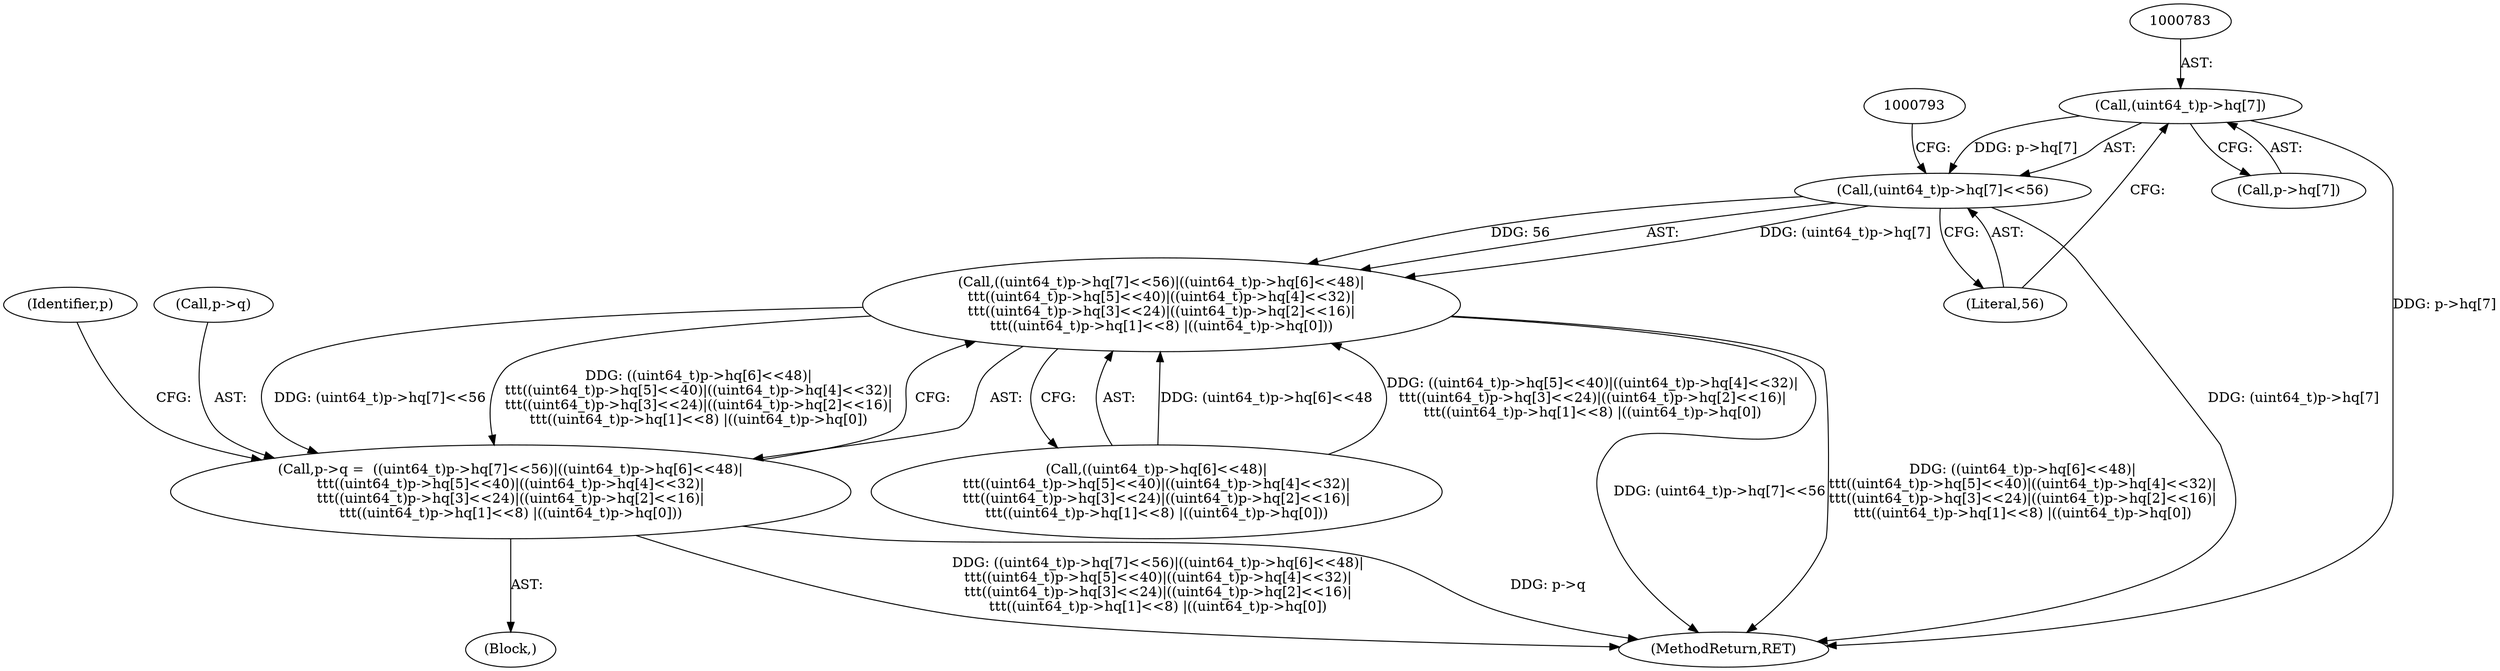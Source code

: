 digraph "0_file_4a284c89d6ef11aca34da65da7d673050a5ea320_2@pointer" {
"1000782" [label="(Call,(uint64_t)p->hq[7])"];
"1000781" [label="(Call,(uint64_t)p->hq[7]<<56)"];
"1000780" [label="(Call,((uint64_t)p->hq[7]<<56)|((uint64_t)p->hq[6]<<48)|\n\t\t\t((uint64_t)p->hq[5]<<40)|((uint64_t)p->hq[4]<<32)|\n\t\t\t((uint64_t)p->hq[3]<<24)|((uint64_t)p->hq[2]<<16)|\n\t\t\t((uint64_t)p->hq[1]<<8) |((uint64_t)p->hq[0]))"];
"1000776" [label="(Call,p->q =  ((uint64_t)p->hq[7]<<56)|((uint64_t)p->hq[6]<<48)|\n\t\t\t((uint64_t)p->hq[5]<<40)|((uint64_t)p->hq[4]<<32)|\n\t\t\t((uint64_t)p->hq[3]<<24)|((uint64_t)p->hq[2]<<16)|\n\t\t\t((uint64_t)p->hq[1]<<8) |((uint64_t)p->hq[0]))"];
"1000781" [label="(Call,(uint64_t)p->hq[7]<<56)"];
"1000782" [label="(Call,(uint64_t)p->hq[7])"];
"1000879" [label="(MethodReturn,RET)"];
"1000784" [label="(Call,p->hq[7])"];
"1000780" [label="(Call,((uint64_t)p->hq[7]<<56)|((uint64_t)p->hq[6]<<48)|\n\t\t\t((uint64_t)p->hq[5]<<40)|((uint64_t)p->hq[4]<<32)|\n\t\t\t((uint64_t)p->hq[3]<<24)|((uint64_t)p->hq[2]<<16)|\n\t\t\t((uint64_t)p->hq[1]<<8) |((uint64_t)p->hq[0]))"];
"1000789" [label="(Literal,56)"];
"1000790" [label="(Call,((uint64_t)p->hq[6]<<48)|\n\t\t\t((uint64_t)p->hq[5]<<40)|((uint64_t)p->hq[4]<<32)|\n\t\t\t((uint64_t)p->hq[3]<<24)|((uint64_t)p->hq[2]<<16)|\n\t\t\t((uint64_t)p->hq[1]<<8) |((uint64_t)p->hq[0]))"];
"1000858" [label="(Identifier,p)"];
"1000776" [label="(Call,p->q =  ((uint64_t)p->hq[7]<<56)|((uint64_t)p->hq[6]<<48)|\n\t\t\t((uint64_t)p->hq[5]<<40)|((uint64_t)p->hq[4]<<32)|\n\t\t\t((uint64_t)p->hq[3]<<24)|((uint64_t)p->hq[2]<<16)|\n\t\t\t((uint64_t)p->hq[1]<<8) |((uint64_t)p->hq[0]))"];
"1000119" [label="(Block,)"];
"1000777" [label="(Call,p->q)"];
"1000782" -> "1000781"  [label="AST: "];
"1000782" -> "1000784"  [label="CFG: "];
"1000783" -> "1000782"  [label="AST: "];
"1000784" -> "1000782"  [label="AST: "];
"1000789" -> "1000782"  [label="CFG: "];
"1000782" -> "1000879"  [label="DDG: p->hq[7]"];
"1000782" -> "1000781"  [label="DDG: p->hq[7]"];
"1000781" -> "1000780"  [label="AST: "];
"1000781" -> "1000789"  [label="CFG: "];
"1000789" -> "1000781"  [label="AST: "];
"1000793" -> "1000781"  [label="CFG: "];
"1000781" -> "1000879"  [label="DDG: (uint64_t)p->hq[7]"];
"1000781" -> "1000780"  [label="DDG: (uint64_t)p->hq[7]"];
"1000781" -> "1000780"  [label="DDG: 56"];
"1000780" -> "1000776"  [label="AST: "];
"1000780" -> "1000790"  [label="CFG: "];
"1000790" -> "1000780"  [label="AST: "];
"1000776" -> "1000780"  [label="CFG: "];
"1000780" -> "1000879"  [label="DDG: (uint64_t)p->hq[7]<<56"];
"1000780" -> "1000879"  [label="DDG: ((uint64_t)p->hq[6]<<48)|\n\t\t\t((uint64_t)p->hq[5]<<40)|((uint64_t)p->hq[4]<<32)|\n\t\t\t((uint64_t)p->hq[3]<<24)|((uint64_t)p->hq[2]<<16)|\n\t\t\t((uint64_t)p->hq[1]<<8) |((uint64_t)p->hq[0])"];
"1000780" -> "1000776"  [label="DDG: (uint64_t)p->hq[7]<<56"];
"1000780" -> "1000776"  [label="DDG: ((uint64_t)p->hq[6]<<48)|\n\t\t\t((uint64_t)p->hq[5]<<40)|((uint64_t)p->hq[4]<<32)|\n\t\t\t((uint64_t)p->hq[3]<<24)|((uint64_t)p->hq[2]<<16)|\n\t\t\t((uint64_t)p->hq[1]<<8) |((uint64_t)p->hq[0])"];
"1000790" -> "1000780"  [label="DDG: (uint64_t)p->hq[6]<<48"];
"1000790" -> "1000780"  [label="DDG: ((uint64_t)p->hq[5]<<40)|((uint64_t)p->hq[4]<<32)|\n\t\t\t((uint64_t)p->hq[3]<<24)|((uint64_t)p->hq[2]<<16)|\n\t\t\t((uint64_t)p->hq[1]<<8) |((uint64_t)p->hq[0])"];
"1000776" -> "1000119"  [label="AST: "];
"1000777" -> "1000776"  [label="AST: "];
"1000858" -> "1000776"  [label="CFG: "];
"1000776" -> "1000879"  [label="DDG: ((uint64_t)p->hq[7]<<56)|((uint64_t)p->hq[6]<<48)|\n\t\t\t((uint64_t)p->hq[5]<<40)|((uint64_t)p->hq[4]<<32)|\n\t\t\t((uint64_t)p->hq[3]<<24)|((uint64_t)p->hq[2]<<16)|\n\t\t\t((uint64_t)p->hq[1]<<8) |((uint64_t)p->hq[0])"];
"1000776" -> "1000879"  [label="DDG: p->q"];
}
